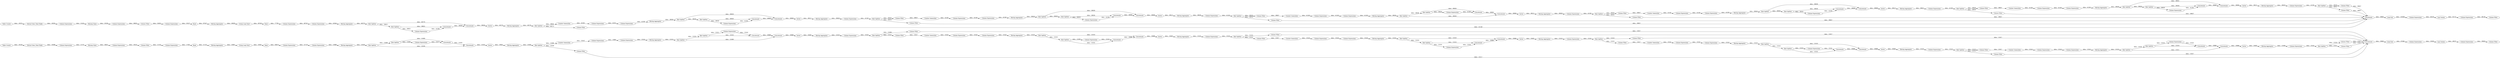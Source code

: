 digraph {
	"6733866549669482214_148" [label="Row Splitter"]
	"6733866549669482214_24" [label="Column Expressions"]
	"6733866549669482214_155" [label="Column Expressions"]
	"3495261068294247837_250" [label="Counter Generation"]
	"6733866549669482214_162" [label="Column Filter"]
	"3495261068294247837_224" [label="Column Expressions"]
	"6733866549669482214_89" [label="Column Expressions"]
	"3495261068294247837_213" [label=Concatenate]
	"6733866549669482214_112" [label="Column Expressions"]
	"3495261068294247837_226" [label="Row Splitter"]
	"3495261068294247837_255" [label=Concatenate]
	"3495261068294247837_214" [label=Concatenate]
	"6733866549669482214_103" [label="Row Splitter"]
	"6733866549669482214_135" [label=Concatenate]
	"3495261068294247837_212" [label="Row Splitter"]
	"6733866549669482214_122" [label=Concatenate]
	"3495261068294247837_189" [label=Concatenate]
	"3495261068294247837_223" [label="Moving Aggregator"]
	"3495261068294247837_230" [label="Column Expressions"]
	"3495261068294247837_207" [label="Moving Aggregator"]
	"3495261068294247837_243" [label="Column Expressions"]
	"6733866549669482214_151" [label="Row Splitter"]
	"6733866549669482214_157" [label="Column Expressions"]
	"6733866549669482214_267" [label=Rank]
	"3495261068294247837_254" [label="Moving Aggregator"]
	"6733866549669482214_94" [label=Concatenate]
	"3495261068294247837_259" [label=Sorter]
	"3495261068294247837_257" [label="Row Splitter"]
	"3495261068294247837_178" [label="Column Expressions"]
	"6733866549669482214_169" [label="Column Expressions"]
	"6733866549669482214_131" [label=Concatenate]
	"6733866549669482214_102" [label="Column Expressions"]
	"6733866549669482214_172" [label="Column Expressions"]
	"6733866549669482214_123" [label="Row Splitter"]
	"6733866549669482214_147" [label="Column Expressions"]
	"3495261068294247837_248" [label=Concatenate]
	"6733866549669482214_26" [label=Rank]
	"3495261068294247837_181" [label="Column Filter"]
	"6733866549669482214_125" [label="Column Expressions"]
	"6733866549669482214_166" [label="Column Filter"]
	"3495261068294247837_231" [label="Column Expressions"]
	"6733866549669482214_152" [label=Concatenate]
	"6733866549669482214_108" [label="Row Splitter"]
	"6733866549669482214_128" [label="Counter Generation"]
	"3495261068294247837_198" [label="Moving Aggregator"]
	"6733866549669482214_118" [label=Concatenate]
	"3495261068294247837_183" [label="Column Filter"]
	"3495261068294247837_221" [label=Concatenate]
	"3495261068294247837_211" [label=Sorter]
	"6733866549669482214_93" [label="Row Splitter"]
	"6733866549669482214_90" [label="Row Splitter"]
	"6733866549669482214_161" [label="Column Filter"]
	"6733866549669482214_120" [label="Moving Aggregator"]
	"3495261068294247837_193" [label="Column Expressions"]
	"3495261068294247837_237" [label="Column Expressions"]
	"6733866549669482214_136" [label="Row Splitter"]
	"3495261068294247837_235" [label=Concatenate]
	"3495261068294247837_191" [label="Column Expressions"]
	"3495261068294247837_208" [label="Row Splitter"]
	"3495261068294247837_219" [label="Moving Aggregator"]
	"6733866549669482214_29" [label="Column Filter"]
	"6733866549669482214_97" [label=Sorter]
	"6733866549669482214_142" [label="Column Expressions"]
	"3495261068294247837_192" [label="Column Filter"]
	"6733866549669482214_101" [label=Concatenate]
	"3495261068294247837_239" [label="Moving Aggregator"]
	"3495261068294247837_203" [label="Moving Aggregator"]
	"6733866549669482214_86" [label="Column Expressions"]
	"6733866549669482214_163" [label="Column Filter"]
	"6733866549669482214_33" [label="Moving Aggregator"]
	"3495261068294247837_249" [label="Moving Aggregator"]
	"6733866549669482214_119" [label=Sorter]
	"3495261068294247837_182" [label="Column Filter"]
	"6733866549669482214_275" [label="Column Expressions"]
	"6733866549669482214_171" [label="Column Expressions"]
	"6733866549669482214_99" [label="Row Splitter"]
	"3495261068294247837_199" [label="Column Expressions"]
	"6733866549669482214_91" [label=Concatenate]
	"6733866549669482214_165" [label="Column Filter"]
	"6733866549669482214_104" [label="Moving Aggregator"]
	"6733866549669482214_156" [label="Moving Aggregator"]
	"6733866549669482214_186" [label="Loop End"]
	"3495261068294247837_196" [label=Concatenate]
	"6733866549669482214_124" [label="Moving Aggregator"]
	"3495261068294247837_205" [label="Row Splitter"]
	"6733866549669482214_145" [label="Counter Generation"]
	"6733866549669482214_283" [label="Column Expressions"]
	"6733866549669482214_117" [label="Row Splitter"]
	"3495261068294247837_179" [label="Column Filter"]
	"6733866549669482214_187" [label="Moving Aggregator"]
	"6733866549669482214_116" [label="Row Splitter"]
	"6733866549669482214_277" [label="Column Expressions"]
	"3495261068294247837_180" [label="Column Filter"]
	"6733866549669482214_140" [label="Moving Aggregator"]
	"3495261068294247837_240" [label="Column Expressions"]
	"6733866549669482214_121" [label="Row Splitter"]
	"6733866549669482214_31" [label="Group Loop Start"]
	"3495261068294247837_220" [label="Row Splitter"]
	"6733866549669482214_30" [label=Rank]
	"6733866549669482214_282" [label="Missing Value"]
	"3495261068294247837_258" [label=Concatenate]
	"6733866549669482214_285" [label="Missing Value"]
	"6733866549669482214_270" [label="Extract Date_Time Fields"]
	"6733866549669482214_167" [label="Column Filter"]
	"6733866549669482214_154" [label=Sorter]
	"6733866549669482214_185" [label="Group Loop Start"]
	"3495261068294247837_188" [label=Sorter]
	"6733866549669482214_105" [label=Concatenate]
	"3495261068294247837_206" [label="Column Expressions"]
	"6733866549669482214_159" [label="Column Filter"]
	"6733866549669482214_113" [label="Counter Generation"]
	"6733866549669482214_129" [label="Row Splitter"]
	"6733866549669482214_111" [label="Column Expressions"]
	"6733866549669482214_134" [label="Row Splitter"]
	"6733866549669482214_141" [label="Column Expressions"]
	"6733866549669482214_287" [label="Column Filter"]
	"3495261068294247837_194" [label="Column Filter"]
	"6733866549669482214_266" [label="Column Expressions"]
	"3495261068294247837_202" [label="Column Expressions"]
	"6733866549669482214_170" [label="Column Expressions"]
	"6733866549669482214_98" [label="Moving Aggregator"]
	"3495261068294247837_217" [label="Column Expressions"]
	"6733866549669482214_107" [label="Counter Generation"]
	"6733866549669482214_110" [label=Concatenate]
	"6733866549669482214_132" [label="Row Splitter"]
	"6733866549669482214_279" [label="Lag Column"]
	"3495261068294247837_174" [label="Column Filter"]
	"6733866549669482214_81" [label="Moving Aggregator"]
	"3495261068294247837_256" [label="Row Splitter"]
	"3495261068294247837_216" [label="Moving Aggregator"]
	"6733866549669482214_284" [label="Column Filter"]
	"3495261068294247837_238" [label=Concatenate]
	"3495261068294247837_253" [label="Row Splitter"]
	"3495261068294247837_204" [label="Counter Generation"]
	"6733866549669482214_82" [label="Column Expressions"]
	"3495261068294247837_261" [label="Row Splitter"]
	"3495261068294247837_260" [label="Moving Aggregator"]
	"3495261068294247837_215" [label=Sorter]
	"6733866549669482214_115" [label="Moving Aggregator"]
	"3495261068294247837_210" [label="Row Splitter"]
	"3495261068294247837_234" [label="Row Splitter"]
	"6733866549669482214_137" [label=Sorter]
	"6733866549669482214_150" [label="Row Splitter"]
	"6733866549669482214_274" [label="Column Expressions"]
	"6733866549669482214_22" [label="Extract Date_Time Fields"]
	"6733866549669482214_21" [label="Table Creator"]
	"3495261068294247837_197" [label="Row Splitter"]
	"6733866549669482214_109" [label="Moving Aggregator"]
	"3495261068294247837_225" [label="Column Expressions"]
	"3495261068294247837_227" [label="Counter Generation"]
	"6733866549669482214_114" [label="Column Expressions"]
	"3495261068294247837_200" [label="Counter Generation"]
	"6733866549669482214_153" [label=Concatenate]
	"3495261068294247837_175" [label="Column Filter"]
	"3495261068294247837_195" [label="Row Splitter"]
	"6733866549669482214_32" [label="Loop End"]
	"6733866549669482214_100" [label="Column Expressions"]
	"6733866549669482214_276" [label="Lag Column"]
	"3495261068294247837_236" [label="Moving Aggregator"]
	"6733866549669482214_184" [label=Rank]
	"6733866549669482214_106" [label="Column Expressions"]
	"3495261068294247837_244" [label=Concatenate]
	"3495261068294247837_242" [label=Sorter]
	"6733866549669482214_278" [label="Column Expressions"]
	"6733866549669482214_286" [label="Column Expressions"]
	"6733866549669482214_173" [label="Column Expressions"]
	"3495261068294247837_201" [label="Row Splitter"]
	"6733866549669482214_95" [label="Row Splitter"]
	"3495261068294247837_190" [label="Moving Aggregator"]
	"3495261068294247837_233" [label="Row Splitter"]
	"3495261068294247837_265" [label="Column Expressions"]
	"6733866549669482214_144" [label="Row Splitter"]
	"6733866549669482214_168" [label="Column Filter"]
	"6733866549669482214_133" [label=Sorter]
	"3495261068294247837_232" [label="Counter Generation"]
	"6733866549669482214_130" [label="Moving Aggregator"]
	"3495261068294247837_262" [label="Column Expressions"]
	"6733866549669482214_139" [label="Column Expressions"]
	"6733866549669482214_164" [label="Column Filter"]
	"3495261068294247837_228" [label=Concatenate]
	"3495261068294247837_263" [label="Column Expressions"]
	"3495261068294247837_251" [label=Sorter]
	"3495261068294247837_209" [label=Concatenate]
	"6733866549669482214_146" [label="Moving Aggregator"]
	"3495261068294247837_177" [label="Column Filter"]
	"3495261068294247837_241" [label="Row Splitter"]
	"6733866549669482214_127" [label="Column Expressions"]
	"3495261068294247837_252" [label="Column Expressions"]
	"3495261068294247837_229" [label="Column Expressions"]
	"6733866549669482214_138" [label=Concatenate]
	"6733866549669482214_269" [label="Column Filter"]
	"6733866549669482214_280" [label="Table Creator"]
	"6733866549669482214_281" [label="Column Expressions"]
	"3495261068294247837_264" [label="Column Expressions"]
	"3495261068294247837_222" [label="Column Expressions"]
	"3495261068294247837_245" [label="Column Expressions"]
	"3495261068294247837_218" [label="Row Splitter"]
	"3495261068294247837_247" [label="Column Expressions"]
	"6733866549669482214_96" [label=Concatenate]
	"6733866549669482214_126" [label="Column Expressions"]
	"6733866549669482214_92" [label=Sorter]
	"6733866549669482214_160" [label="Column Filter"]
	"6733866549669482214_158" [label="Column Filter"]
	"6733866549669482214_143" [label="Moving Aggregator"]
	"3495261068294247837_176" [label="Column Filter"]
	"3495261068294247837_246" [label="Row Splitter"]
	"6733866549669482214_149" [label="Counter Generation"]
	"6733866549669482214_288" [label="Column Expressions"]
	"3495261068294247837_232" -> "3495261068294247837_231" [label="data: : 41262"]
	"3495261068294247837_178" -> "3495261068294247837_256" [label="data: : 41262"]
	"6733866549669482214_148" -> "6733866549669482214_152" [label="data: : 21011"]
	"3495261068294247837_255" -> "3495261068294247837_235" [label="data: : 39058"]
	"6733866549669482214_92" -> "6733866549669482214_104" [label="data: : 20641"]
	"6733866549669482214_127" -> "6733866549669482214_126" [label="data: : 23242"]
	"6733866549669482214_139" -> "6733866549669482214_138" [label="data: : 23241"]
	"6733866549669482214_103" -> "6733866549669482214_107" [label="data: : 21809"]
	"6733866549669482214_287" -> "6733866549669482214_266" [label="data: : 34261"]
	"6733866549669482214_151" -> "6733866549669482214_157" [label="data: : 21010"]
	"6733866549669482214_285" -> "6733866549669482214_288" [label="data: : 33356"]
	"3495261068294247837_204" -> "3495261068294247837_191" [label="data: : 41262"]
	"6733866549669482214_149" -> "6733866549669482214_155" [label="data: : 23241"]
	"6733866549669482214_277" -> "6733866549669482214_279" [label="data: : 44319"]
	"6733866549669482214_185" -> "6733866549669482214_184" [label="data: : 36740"]
	"3495261068294247837_224" -> "3495261068294247837_225" [label="data: : 41262"]
	"6733866549669482214_286" -> "6733866549669482214_285" [label="data: : 21424"]
	"6733866549669482214_94" -> "6733866549669482214_91" [label="data: : 21035"]
	"6733866549669482214_148" -> "6733866549669482214_151" [label="data: : 21010"]
	"3495261068294247837_258" -> "3495261068294247837_259" [label="data: : 38906"]
	"6733866549669482214_133" -> "6733866549669482214_130" [label="data: : 20492"]
	"6733866549669482214_136" -> "6733866549669482214_139" [label="data: : 21010"]
	"6733866549669482214_99" -> "6733866549669482214_101" [label="data: : 21010"]
	"3495261068294247837_242" -> "3495261068294247837_236" [label="data: : 38512"]
	"3495261068294247837_175" -> "3495261068294247837_248" [label="data: : 39837"]
	"3495261068294247837_180" -> "3495261068294247837_204" [label="data: : 39837"]
	"3495261068294247837_190" -> "3495261068294247837_205" [label="data: : 39030"]
	"3495261068294247837_174" -> "3495261068294247837_248" [label="data: : 39837"]
	"3495261068294247837_228" -> "3495261068294247837_238" [label="data: : 38906"]
	"6733866549669482214_81" -> "6733866549669482214_90" [label="data: : 22039"]
	"6733866549669482214_121" -> "6733866549669482214_112" [label="data: : 21009"]
	"3495261068294247837_236" -> "3495261068294247837_262" [label="data: : 39030"]
	"3495261068294247837_237" -> "3495261068294247837_240" [label="data: : 40743"]
	"6733866549669482214_21" -> "6733866549669482214_270" [label="data: : 19374"]
	"6733866549669482214_134" -> "6733866549669482214_135" [label="data: : 21010"]
	"6733866549669482214_135" -> "6733866549669482214_137" [label="data: : 20886"]
	"6733866549669482214_132" -> "6733866549669482214_123" [label="data: : 21010"]
	"3495261068294247837_241" -> "3495261068294247837_238" [label="data: : 39030"]
	"6733866549669482214_165" -> "6733866549669482214_105" [label="data: : 21817"]
	"6733866549669482214_166" -> "6733866549669482214_105" [label="data: : 21817"]
	"3495261068294247837_256" -> "3495261068294247837_192" [label="data: : 39030"]
	"6733866549669482214_171" -> "6733866549669482214_129" [label="data: : 23242"]
	"3495261068294247837_261" -> "3495261068294247837_244" [label="data: : 39030"]
	"6733866549669482214_282" -> "6733866549669482214_283" [label="data: : 34621"]
	"6733866549669482214_163" -> "6733866549669482214_105" [label="data: : 21817"]
	"6733866549669482214_156" -> "6733866549669482214_148" [label="data: : 21010"]
	"3495261068294247837_182" -> "3495261068294247837_248" [label="data: : 39837"]
	"3495261068294247837_240" -> "3495261068294247837_239" [label="data: : 42044"]
	"6733866549669482214_31" -> "6733866549669482214_30" [label="data: : 18561"]
	"6733866549669482214_138" -> "6733866549669482214_135" [label="data: : 20886"]
	"3495261068294247837_261" -> "3495261068294247837_247" [label="data: : 39030"]
	"6733866549669482214_154" -> "6733866549669482214_146" [label="data: : 20492"]
	"6733866549669482214_161" -> "6733866549669482214_149" [label="data: : 21817"]
	"3495261068294247837_191" -> "3495261068294247837_202" [label="data: : 41262"]
	"3495261068294247837_233" -> "3495261068294247837_177" [label="data: : 39030"]
	"3495261068294247837_208" -> "3495261068294247837_220" [label="data: : 39030"]
	"6733866549669482214_153" -> "6733866549669482214_152" [label="data: : 20886"]
	"6733866549669482214_102" -> "6733866549669482214_101" [label="data: : 23242"]
	"3495261068294247837_263" -> "3495261068294247837_201" [label="data: : 41262"]
	"3495261068294247837_227" -> "3495261068294247837_224" [label="data: : 41263"]
	"6733866549669482214_121" -> "6733866549669482214_110" [label="data: : 21010"]
	"3495261068294247837_241" -> "3495261068294247837_218" [label="data: : 39030"]
	"6733866549669482214_126" -> "6733866549669482214_124" [label="data: : 23242"]
	"3495261068294247837_209" -> "3495261068294247837_211" [label="data: : 38906"]
	"6733866549669482214_131" -> "6733866549669482214_133" [label="data: : 20886"]
	"6733866549669482214_284" -> "6733866549669482214_24" [label="data: : 15745"]
	"3495261068294247837_201" -> "3495261068294247837_175" [label="data: : 39030"]
	"6733866549669482214_281" -> "6733866549669482214_282" [label="data: : 21707"]
	"3495261068294247837_217" -> "3495261068294247837_214" [label="data: : 41262"]
	"3495261068294247837_262" -> "3495261068294247837_233" [label="data: : 41262"]
	"6733866549669482214_150" -> "6733866549669482214_162" [label="data: : 21010"]
	"3495261068294247837_200" -> "3495261068294247837_206" [label="data: : 41261"]
	"6733866549669482214_142" -> "6733866549669482214_140" [label="data: : 23243"]
	"6733866549669482214_104" -> "6733866549669482214_103" [label="data: : 22040"]
	"6733866549669482214_113" -> "6733866549669482214_114" [label="data: : 23242"]
	"6733866549669482214_90" -> "6733866549669482214_93" [label="data: : 21809"]
	"3495261068294247837_243" -> "3495261068294247837_255" [label="data: : 41300"]
	"6733866549669482214_103" -> "6733866549669482214_168" [label="data: : 22039"]
	"6733866549669482214_99" -> "6733866549669482214_102" [label="data: : 21011"]
	"6733866549669482214_151" -> "6733866549669482214_153" [label="data: : 21010"]
	"3495261068294247837_264" -> "3495261068294247837_226" [label="data: : 41262"]
	"6733866549669482214_125" -> "6733866549669482214_122" [label="data: : 23241"]
	"6733866549669482214_170" -> "6733866549669482214_116" [label="data: : 23242"]
	"6733866549669482214_26" -> "6733866549669482214_33" [label="data: : 51741"]
	"6733866549669482214_100" -> "6733866549669482214_98" [label="data: : 23242"]
	"6733866549669482214_93" -> "6733866549669482214_86" [label="data: : 21809"]
	"6733866549669482214_146" -> "6733866549669482214_173" [label="data: : 21009"]
	"6733866549669482214_96" -> "6733866549669482214_97" [label="data: : 20886"]
	"3495261068294247837_253" -> "3495261068294247837_255" [label="data: : 39832"]
	"6733866549669482214_129" -> "6733866549669482214_165" [label="data: : 21010"]
	"6733866549669482214_147" -> "6733866549669482214_156" [label="data: : 23241"]
	"6733866549669482214_288" -> "6733866549669482214_287" [label="data: : 36833"]
	"6733866549669482214_128" -> "6733866549669482214_127" [label="data: : 23243"]
	"6733866549669482214_280" -> "6733866549669482214_22" [label="data: : 20228"]
	"6733866549669482214_129" -> "6733866549669482214_160" [label="data: : 21010"]
	"6733866549669482214_82" -> "6733866549669482214_81" [label="data: : 23986"]
	"6733866549669482214_275" -> "6733866549669482214_276" [label="data: : 25930"]
	"6733866549669482214_143" -> "6733866549669482214_172" [label="data: : 21010"]
	"6733866549669482214_155" -> "6733866549669482214_147" [label="data: : 23242"]
	"3495261068294247837_188" -> "3495261068294247837_203" [label="data: : 38512"]
	"6733866549669482214_119" -> "6733866549669482214_115" [label="data: : 20492"]
	"6733866549669482214_164" -> "6733866549669482214_105" [label="data: : 21817"]
	"6733866549669482214_105" -> "6733866549669482214_32" [label="data: : 20665"]
	"3495261068294247837_254" -> "3495261068294247837_178" [label="data: : 39030"]
	"3495261068294247837_210" -> "3495261068294247837_213" [label="data: : 39030"]
	"3495261068294247837_192" -> "3495261068294247837_232" [label="data: : 39837"]
	"3495261068294247837_218" -> "3495261068294247837_228" [label="data: : 39030"]
	"3495261068294247837_205" -> "3495261068294247837_196" [label="data: : 39031"]
	"6733866549669482214_33" -> "6733866549669482214_31" [label="data: : 33697"]
	"6733866549669482214_157" -> "6733866549669482214_153" [label="data: : 23242"]
	"6733866549669482214_276" -> "6733866549669482214_274" [label="data: : 49237"]
	"6733866549669482214_266" -> "6733866549669482214_267" [label="data: : 35527"]
	"6733866549669482214_32" -> "6733866549669482214_275" [label="data: : 67484"]
	"3495261068294247837_220" -> "3495261068294247837_222" [label="data: : 39030"]
	"3495261068294247837_219" -> "3495261068294247837_241" [label="data: : 39030"]
	"3495261068294247837_221" -> "3495261068294247837_209" [label="data: : 38906"]
	"3495261068294247837_208" -> "3495261068294247837_209" [label="data: : 39030"]
	"3495261068294247837_235" -> "3495261068294247837_251" [label="data: : 39058"]
	"6733866549669482214_270" -> "6733866549669482214_286" [label="data: : 18350"]
	"3495261068294247837_225" -> "3495261068294247837_223" [label="data: : 41262"]
	"6733866549669482214_107" -> "6733866549669482214_106" [label="data: : 24542"]
	"3495261068294247837_189" -> "3495261068294247837_196" [label="data: : 38906"]
	"6733866549669482214_123" -> "6733866549669482214_125" [label="data: : 21010"]
	"3495261068294247837_226" -> "3495261068294247837_181" [label="data: : 39030"]
	"3495261068294247837_196" -> "3495261068294247837_188" [label="data: : 38906"]
	"3495261068294247837_244" -> "3495261068294247837_258" [label="data: : 38906"]
	"3495261068294247837_207" -> "3495261068294247837_210" [label="data: : 39030"]
	"3495261068294247837_246" -> "3495261068294247837_250" [label="data: : 39832"]
	"6733866549669482214_97" -> "6733866549669482214_109" [label="data: : 20492"]
	"3495261068294247837_176" -> "3495261068294247837_248" [label="data: : 39837"]
	"6733866549669482214_22" -> "6733866549669482214_281" [label="data: : 18386"]
	"3495261068294247837_214" -> "3495261068294247837_213" [label="data: : 38906"]
	"3495261068294247837_210" -> "3495261068294247837_212" [label="data: : 39030"]
	"3495261068294247837_230" -> "3495261068294247837_219" [label="data: : 41262"]
	"6733866549669482214_278" -> "6733866549669482214_269" [label="data: : 48138"]
	"3495261068294247837_231" -> "3495261068294247837_230" [label="data: : 41262"]
	"3495261068294247837_259" -> "3495261068294247837_254" [label="data: : 38512"]
	"6733866549669482214_168" -> "6733866549669482214_105" [label="data: : 23117"]
	"3495261068294247837_252" -> "3495261068294247837_245" [label="data: : 41915"]
	"3495261068294247837_195" -> "3495261068294247837_183" [label="data: : 39030"]
	"6733866549669482214_117" -> "6733866549669482214_121" [label="data: : 21010"]
	"3495261068294247837_253" -> "3495261068294247837_243" [label="data: : 39832"]
	"6733866549669482214_159" -> "6733866549669482214_128" [label="data: : 21817"]
	"3495261068294247837_234" -> "3495261068294247837_235" [label="data: : 40270"]
	"3495261068294247837_216" -> "3495261068294247837_264" [label="data: : 39030"]
	"6733866549669482214_108" -> "6733866549669482214_167" [label="data: : 21009"]
	"6733866549669482214_145" -> "6733866549669482214_141" [label="data: : 23241"]
	"3495261068294247837_260" -> "3495261068294247837_257" [label="data: : 39030"]
	"3495261068294247837_194" -> "3495261068294247837_227" [label="data: : 39837"]
	"6733866549669482214_123" -> "6733866549669482214_122" [label="data: : 21010"]
	"3495261068294247837_223" -> "3495261068294247837_208" [label="data: : 39030"]
	"6733866549669482214_130" -> "6733866549669482214_171" [label="data: : 21010"]
	"6733866549669482214_116" -> "6733866549669482214_166" [label="data: : 21010"]
	"3495261068294247837_203" -> "3495261068294247837_265" [label="data: : 39029"]
	"3495261068294247837_202" -> "3495261068294247837_190" [label="data: : 41261"]
	"3495261068294247837_212" -> "3495261068294247837_214" [label="data: : 39030"]
	"6733866549669482214_160" -> "6733866549669482214_145" [label="data: : 21817"]
	"6733866549669482214_24" -> "6733866549669482214_26" [label="data: : 17041"]
	"6733866549669482214_167" -> "6733866549669482214_105" [label="data: : 21817"]
	"6733866549669482214_115" -> "6733866549669482214_170" [label="data: : 21010"]
	"3495261068294247837_250" -> "3495261068294247837_252" [label="data: : 42565"]
	"6733866549669482214_95" -> "6733866549669482214_96" [label="data: : 21009"]
	"6733866549669482214_150" -> "6733866549669482214_163" [label="data: : 21011"]
	"3495261068294247837_213" -> "3495261068294247837_215" [label="data: : 38906"]
	"3495261068294247837_265" -> "3495261068294247837_195" [label="data: : 41262"]
	"6733866549669482214_124" -> "6733866549669482214_132" [label="data: : 21010"]
	"3495261068294247837_199" -> "3495261068294247837_207" [label="data: : 41263"]
	"6733866549669482214_114" -> "6733866549669482214_111" [label="data: : 23242"]
	"6733866549669482214_101" -> "6733866549669482214_96" [label="data: : 20886"]
	"6733866549669482214_98" -> "6733866549669482214_95" [label="data: : 21010"]
	"3495261068294247837_245" -> "3495261068294247837_260" [label="data: : 41262"]
	"6733866549669482214_162" -> "6733866549669482214_105" [label="data: : 21817"]
	"3495261068294247837_247" -> "3495261068294247837_244" [label="data: : 41262"]
	"3495261068294247837_234" -> "3495261068294247837_253" [label="data: : 39832"]
	"6733866549669482214_173" -> "6733866549669482214_150" [label="data: : 23242"]
	"3495261068294247837_215" -> "3495261068294247837_198" [label="data: : 38512"]
	"6733866549669482214_186" -> "6733866549669482214_277" [label="data: : 102662"]
	"3495261068294247837_193" -> "3495261068294247837_189" [label="data: : 41262"]
	"3495261068294247837_222" -> "3495261068294247837_221" [label="data: : 41261"]
	"6733866549669482214_117" -> "6733866549669482214_118" [label="data: : 21010"]
	"6733866549669482214_184" -> "3495261068294247837_237" [label="data: : 77785"]
	"6733866549669482214_110" -> "6733866549669482214_118" [label="data: : 20886"]
	"6733866549669482214_116" -> "6733866549669482214_159" [label="data: : 21010"]
	"3495261068294247837_226" -> "3495261068294247837_174" [label="data: : 39030"]
	"3495261068294247837_238" -> "3495261068294247837_242" [label="data: : 38906"]
	"6733866549669482214_141" -> "6733866549669482214_142" [label="data: : 23242"]
	"6733866549669482214_158" -> "6733866549669482214_113" [label="data: : 21817"]
	"3495261068294247837_257" -> "3495261068294247837_258" [label="data: : 39029"]
	"3495261068294247837_220" -> "3495261068294247837_221" [label="data: : 39030"]
	"6733866549669482214_106" -> "6733866549669482214_100" [label="data: : 23892"]
	"6733866549669482214_283" -> "6733866549669482214_284" [label="data: : 18532"]
	"3495261068294247837_197" -> "3495261068294247837_189" [label="data: : 39030"]
	"6733866549669482214_109" -> "6733866549669482214_169" [label="data: : 21010"]
	"6733866549669482214_111" -> "6733866549669482214_120" [label="data: : 23242"]
	"3495261068294247837_205" -> "3495261068294247837_197" [label="data: : 39030"]
	"3495261068294247837_256" -> "3495261068294247837_176" [label="data: : 39029"]
	"3495261068294247837_257" -> "3495261068294247837_261" [label="data: : 39030"]
	"6733866549669482214_89" -> "6733866549669482214_82" [label="data: : 22719"]
	"3495261068294247837_183" -> "3495261068294247837_248" [label="data: : 39837"]
	"6733866549669482214_134" -> "6733866549669482214_136" [label="data: : 21010"]
	"6733866549669482214_267" -> "6733866549669482214_187" [label="data: : 87457"]
	"6733866549669482214_93" -> "6733866549669482214_94" [label="data: : 21809"]
	"3495261068294247837_195" -> "3495261068294247837_182" [label="data: : 39031"]
	"6733866549669482214_136" -> "6733866549669482214_138" [label="data: : 21010"]
	"3495261068294247837_198" -> "3495261068294247837_263" [label="data: : 39031"]
	"6733866549669482214_112" -> "6733866549669482214_110" [label="data: : 23243"]
	"3495261068294247837_212" -> "3495261068294247837_217" [label="data: : 39030"]
	"3495261068294247837_197" -> "3495261068294247837_193" [label="data: : 39030"]
	"6733866549669482214_30" -> "6733866549669482214_89" [label="data: : 64874"]
	"3495261068294247837_206" -> "3495261068294247837_199" [label="data: : 41262"]
	"6733866549669482214_90" -> "6733866549669482214_91" [label="data: : 22039"]
	"6733866549669482214_86" -> "6733866549669482214_94" [label="data: : 23277"]
	"6733866549669482214_118" -> "6733866549669482214_119" [label="data: : 20886"]
	"6733866549669482214_172" -> "6733866549669482214_144" [label="data: : 23242"]
	"6733866549669482214_144" -> "6733866549669482214_161" [label="data: : 21010"]
	"6733866549669482214_122" -> "6733866549669482214_131" [label="data: : 20886"]
	"3495261068294247837_251" -> "3495261068294247837_249" [label="data: : 40270"]
	"6733866549669482214_279" -> "6733866549669482214_278" [label="data: : 65751"]
	"6733866549669482214_95" -> "6733866549669482214_99" [label="data: : 21010"]
	"6733866549669482214_169" -> "6733866549669482214_108" [label="data: : 23242"]
	"3495261068294247837_211" -> "3495261068294247837_216" [label="data: : 38512"]
	"6733866549669482214_91" -> "6733866549669482214_92" [label="data: : 21035"]
	"3495261068294247837_239" -> "3495261068294247837_234" [label="data: : 40270"]
	"3495261068294247837_233" -> "3495261068294247837_194" [label="data: : 39030"]
	"6733866549669482214_120" -> "6733866549669482214_117" [label="data: : 21010"]
	"6733866549669482214_152" -> "6733866549669482214_154" [label="data: : 20886"]
	"3495261068294247837_229" -> "3495261068294247837_228" [label="data: : 41263"]
	"6733866549669482214_140" -> "6733866549669482214_134" [label="data: : 21010"]
	"3495261068294247837_201" -> "3495261068294247837_180" [label="data: : 39030"]
	"6733866549669482214_132" -> "6733866549669482214_131" [label="data: : 21010"]
	"3495261068294247837_179" -> "3495261068294247837_248" [label="data: : 41140"]
	"6733866549669482214_187" -> "6733866549669482214_185" [label="data: : 50929"]
	"3495261068294247837_218" -> "3495261068294247837_229" [label="data: : 39029"]
	"6733866549669482214_137" -> "6733866549669482214_143" [label="data: : 20492"]
	"6733866549669482214_144" -> "6733866549669482214_164" [label="data: : 21010"]
	"6733866549669482214_274" -> "6733866549669482214_29" [label="data: : 29828"]
	"3495261068294247837_248" -> "6733866549669482214_186" [label="data: : 38685"]
	"3495261068294247837_246" -> "3495261068294247837_179" [label="data: : 40275"]
	"3495261068294247837_177" -> "3495261068294247837_248" [label="data: : 39837"]
	"3495261068294247837_249" -> "3495261068294247837_246" [label="data: : 40276"]
	"6733866549669482214_108" -> "6733866549669482214_158" [label="data: : 21010"]
	"3495261068294247837_181" -> "3495261068294247837_200" [label="data: : 39837"]
	rankdir=LR
}
